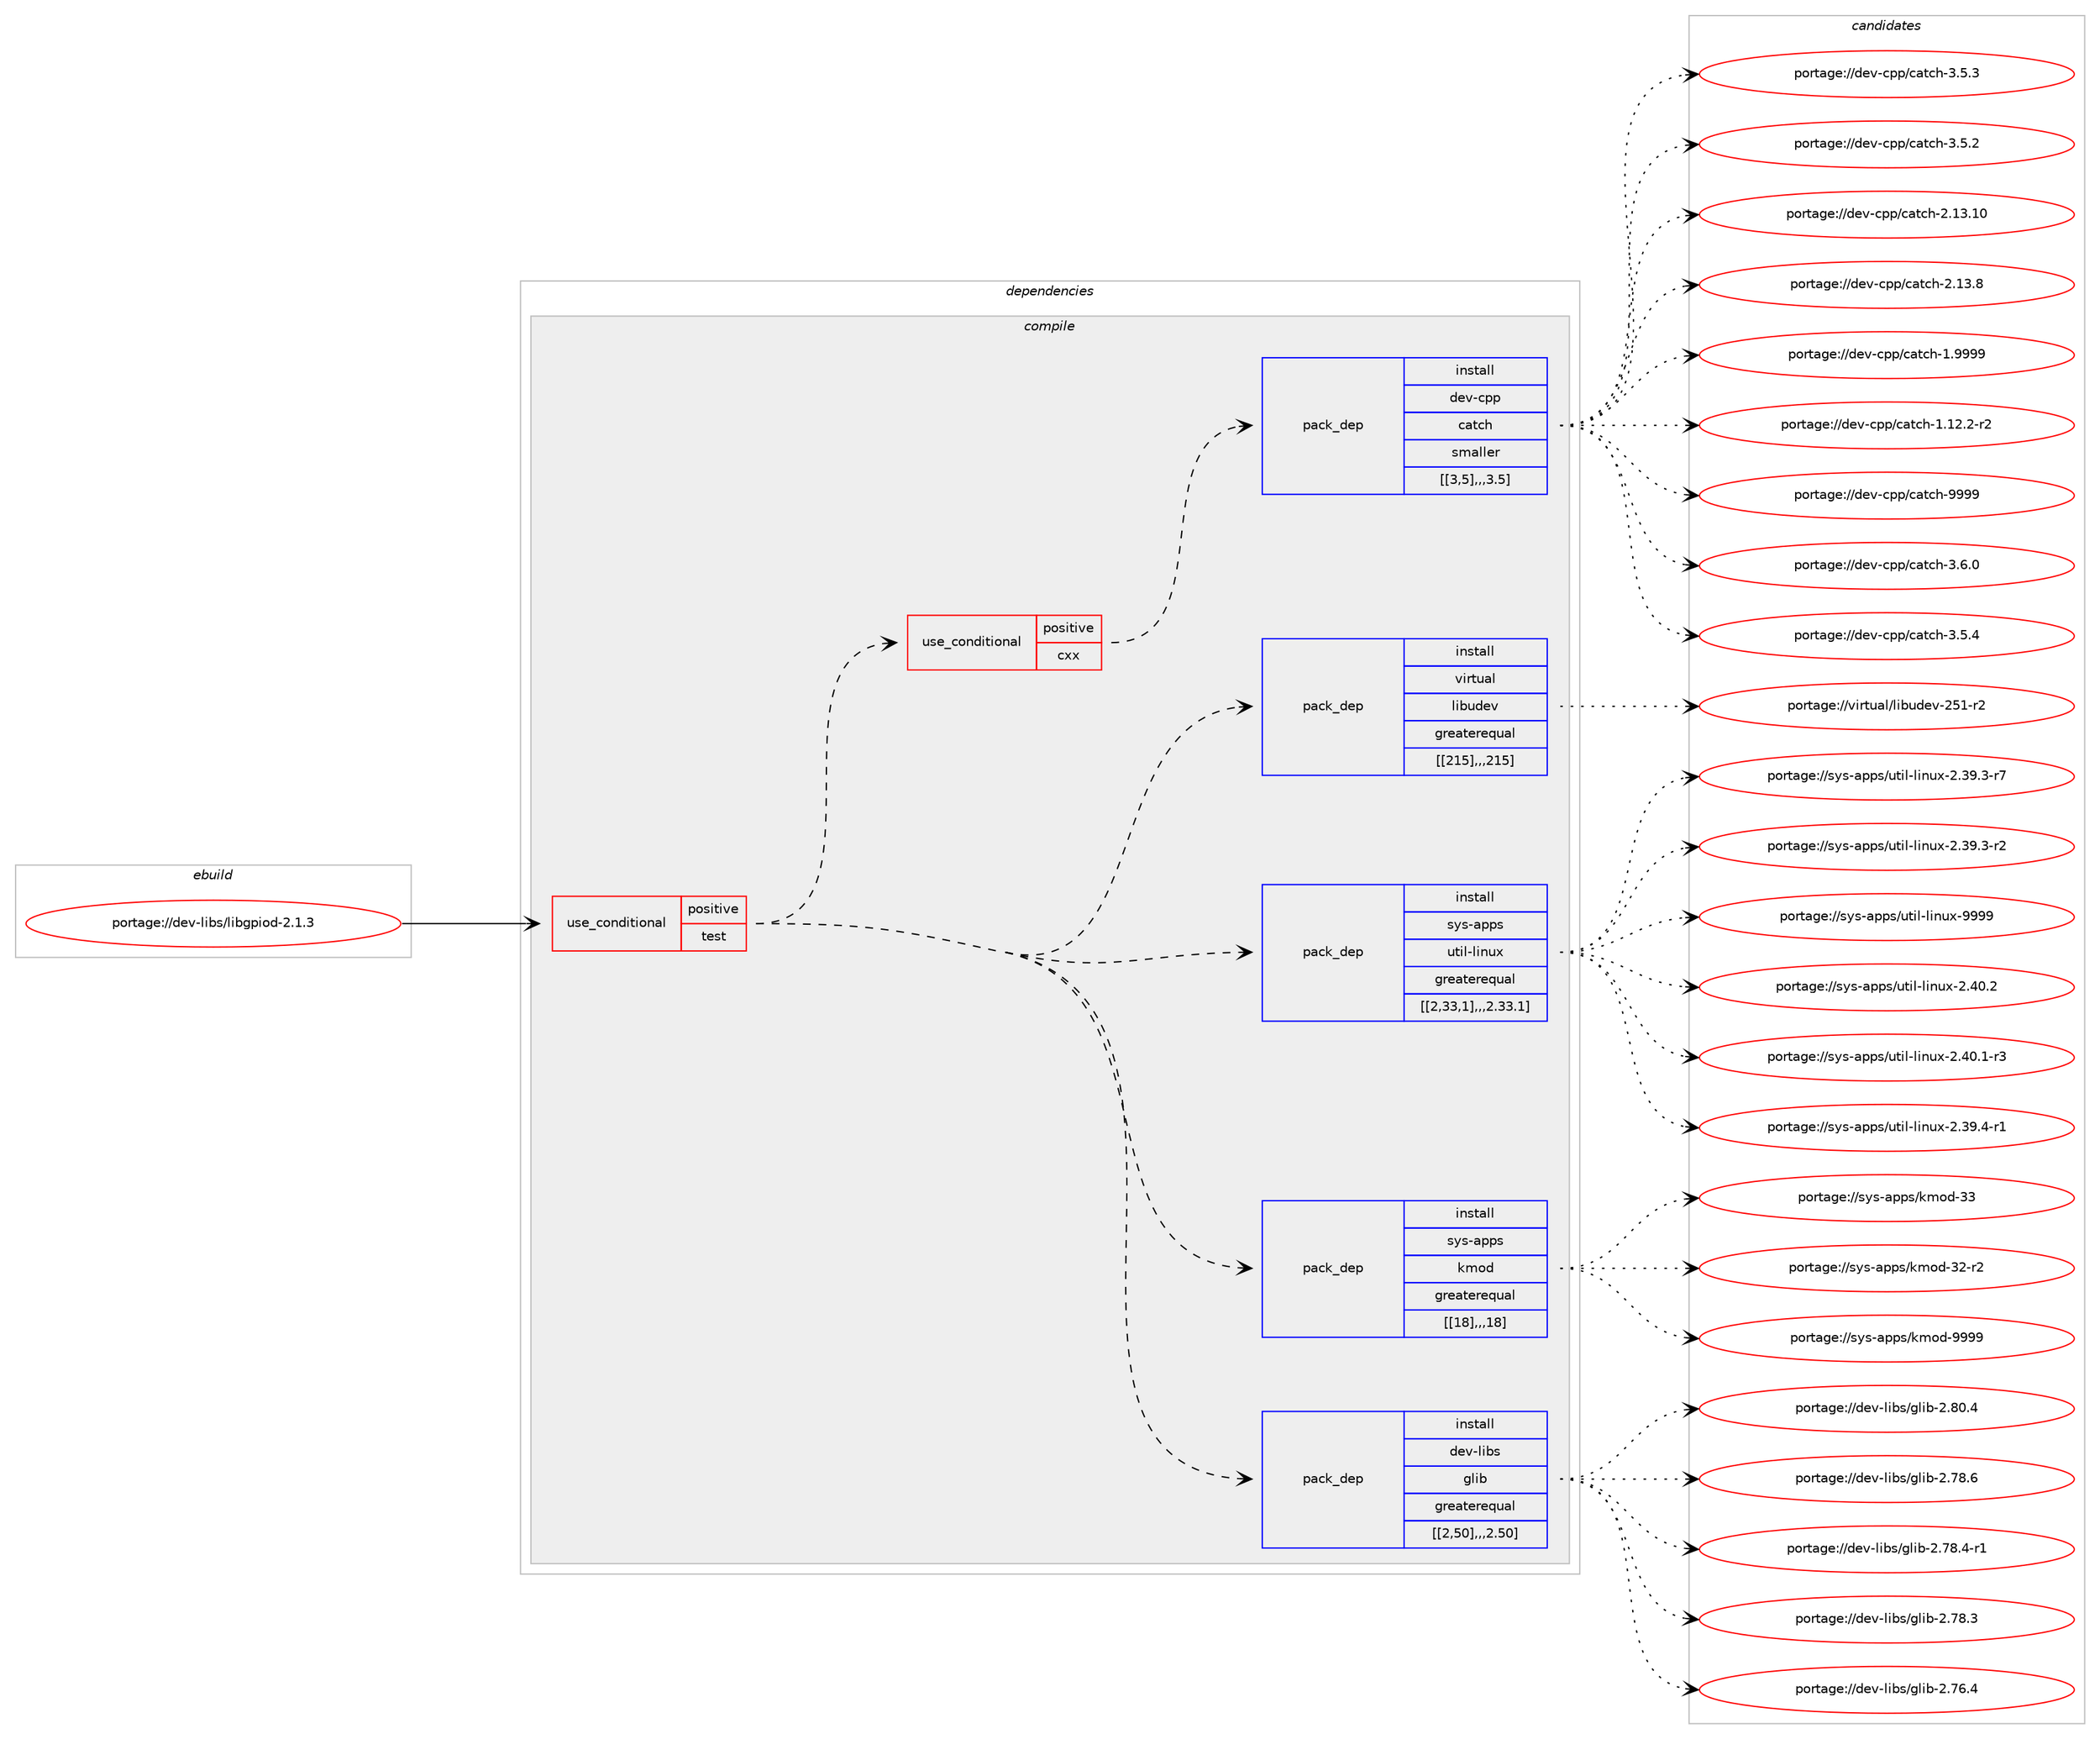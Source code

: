 digraph prolog {

# *************
# Graph options
# *************

newrank=true;
concentrate=true;
compound=true;
graph [rankdir=LR,fontname=Helvetica,fontsize=10,ranksep=1.5];#, ranksep=2.5, nodesep=0.2];
edge  [arrowhead=vee];
node  [fontname=Helvetica,fontsize=10];

# **********
# The ebuild
# **********

subgraph cluster_leftcol {
color=gray;
label=<<i>ebuild</i>>;
id [label="portage://dev-libs/libgpiod-2.1.3", color=red, width=4, href="../dev-libs/libgpiod-2.1.3.svg"];
}

# ****************
# The dependencies
# ****************

subgraph cluster_midcol {
color=gray;
label=<<i>dependencies</i>>;
subgraph cluster_compile {
fillcolor="#eeeeee";
style=filled;
label=<<i>compile</i>>;
subgraph cond27270 {
dependency110948 [label=<<TABLE BORDER="0" CELLBORDER="1" CELLSPACING="0" CELLPADDING="4"><TR><TD ROWSPAN="3" CELLPADDING="10">use_conditional</TD></TR><TR><TD>positive</TD></TR><TR><TD>test</TD></TR></TABLE>>, shape=none, color=red];
subgraph pack82514 {
dependency110949 [label=<<TABLE BORDER="0" CELLBORDER="1" CELLSPACING="0" CELLPADDING="4" WIDTH="220"><TR><TD ROWSPAN="6" CELLPADDING="30">pack_dep</TD></TR><TR><TD WIDTH="110">install</TD></TR><TR><TD>dev-libs</TD></TR><TR><TD>glib</TD></TR><TR><TD>greaterequal</TD></TR><TR><TD>[[2,50],,,2.50]</TD></TR></TABLE>>, shape=none, color=blue];
}
dependency110948:e -> dependency110949:w [weight=20,style="dashed",arrowhead="vee"];
subgraph pack82515 {
dependency110950 [label=<<TABLE BORDER="0" CELLBORDER="1" CELLSPACING="0" CELLPADDING="4" WIDTH="220"><TR><TD ROWSPAN="6" CELLPADDING="30">pack_dep</TD></TR><TR><TD WIDTH="110">install</TD></TR><TR><TD>sys-apps</TD></TR><TR><TD>kmod</TD></TR><TR><TD>greaterequal</TD></TR><TR><TD>[[18],,,18]</TD></TR></TABLE>>, shape=none, color=blue];
}
dependency110948:e -> dependency110950:w [weight=20,style="dashed",arrowhead="vee"];
subgraph pack82516 {
dependency110951 [label=<<TABLE BORDER="0" CELLBORDER="1" CELLSPACING="0" CELLPADDING="4" WIDTH="220"><TR><TD ROWSPAN="6" CELLPADDING="30">pack_dep</TD></TR><TR><TD WIDTH="110">install</TD></TR><TR><TD>sys-apps</TD></TR><TR><TD>util-linux</TD></TR><TR><TD>greaterequal</TD></TR><TR><TD>[[2,33,1],,,2.33.1]</TD></TR></TABLE>>, shape=none, color=blue];
}
dependency110948:e -> dependency110951:w [weight=20,style="dashed",arrowhead="vee"];
subgraph pack82517 {
dependency110952 [label=<<TABLE BORDER="0" CELLBORDER="1" CELLSPACING="0" CELLPADDING="4" WIDTH="220"><TR><TD ROWSPAN="6" CELLPADDING="30">pack_dep</TD></TR><TR><TD WIDTH="110">install</TD></TR><TR><TD>virtual</TD></TR><TR><TD>libudev</TD></TR><TR><TD>greaterequal</TD></TR><TR><TD>[[215],,,215]</TD></TR></TABLE>>, shape=none, color=blue];
}
dependency110948:e -> dependency110952:w [weight=20,style="dashed",arrowhead="vee"];
subgraph cond27271 {
dependency110953 [label=<<TABLE BORDER="0" CELLBORDER="1" CELLSPACING="0" CELLPADDING="4"><TR><TD ROWSPAN="3" CELLPADDING="10">use_conditional</TD></TR><TR><TD>positive</TD></TR><TR><TD>cxx</TD></TR></TABLE>>, shape=none, color=red];
subgraph pack82518 {
dependency110954 [label=<<TABLE BORDER="0" CELLBORDER="1" CELLSPACING="0" CELLPADDING="4" WIDTH="220"><TR><TD ROWSPAN="6" CELLPADDING="30">pack_dep</TD></TR><TR><TD WIDTH="110">install</TD></TR><TR><TD>dev-cpp</TD></TR><TR><TD>catch</TD></TR><TR><TD>smaller</TD></TR><TR><TD>[[3,5],,,3.5]</TD></TR></TABLE>>, shape=none, color=blue];
}
dependency110953:e -> dependency110954:w [weight=20,style="dashed",arrowhead="vee"];
}
dependency110948:e -> dependency110953:w [weight=20,style="dashed",arrowhead="vee"];
}
id:e -> dependency110948:w [weight=20,style="solid",arrowhead="vee"];
}
subgraph cluster_compileandrun {
fillcolor="#eeeeee";
style=filled;
label=<<i>compile and run</i>>;
}
subgraph cluster_run {
fillcolor="#eeeeee";
style=filled;
label=<<i>run</i>>;
}
}

# **************
# The candidates
# **************

subgraph cluster_choices {
rank=same;
color=gray;
label=<<i>candidates</i>>;

subgraph choice82514 {
color=black;
nodesep=1;
choice1001011184510810598115471031081059845504656484652 [label="portage://dev-libs/glib-2.80.4", color=red, width=4,href="../dev-libs/glib-2.80.4.svg"];
choice1001011184510810598115471031081059845504655564654 [label="portage://dev-libs/glib-2.78.6", color=red, width=4,href="../dev-libs/glib-2.78.6.svg"];
choice10010111845108105981154710310810598455046555646524511449 [label="portage://dev-libs/glib-2.78.4-r1", color=red, width=4,href="../dev-libs/glib-2.78.4-r1.svg"];
choice1001011184510810598115471031081059845504655564651 [label="portage://dev-libs/glib-2.78.3", color=red, width=4,href="../dev-libs/glib-2.78.3.svg"];
choice1001011184510810598115471031081059845504655544652 [label="portage://dev-libs/glib-2.76.4", color=red, width=4,href="../dev-libs/glib-2.76.4.svg"];
dependency110949:e -> choice1001011184510810598115471031081059845504656484652:w [style=dotted,weight="100"];
dependency110949:e -> choice1001011184510810598115471031081059845504655564654:w [style=dotted,weight="100"];
dependency110949:e -> choice10010111845108105981154710310810598455046555646524511449:w [style=dotted,weight="100"];
dependency110949:e -> choice1001011184510810598115471031081059845504655564651:w [style=dotted,weight="100"];
dependency110949:e -> choice1001011184510810598115471031081059845504655544652:w [style=dotted,weight="100"];
}
subgraph choice82515 {
color=black;
nodesep=1;
choice1151211154597112112115471071091111004557575757 [label="portage://sys-apps/kmod-9999", color=red, width=4,href="../sys-apps/kmod-9999.svg"];
choice115121115459711211211547107109111100455151 [label="portage://sys-apps/kmod-33", color=red, width=4,href="../sys-apps/kmod-33.svg"];
choice1151211154597112112115471071091111004551504511450 [label="portage://sys-apps/kmod-32-r2", color=red, width=4,href="../sys-apps/kmod-32-r2.svg"];
dependency110950:e -> choice1151211154597112112115471071091111004557575757:w [style=dotted,weight="100"];
dependency110950:e -> choice115121115459711211211547107109111100455151:w [style=dotted,weight="100"];
dependency110950:e -> choice1151211154597112112115471071091111004551504511450:w [style=dotted,weight="100"];
}
subgraph choice82516 {
color=black;
nodesep=1;
choice115121115459711211211547117116105108451081051101171204557575757 [label="portage://sys-apps/util-linux-9999", color=red, width=4,href="../sys-apps/util-linux-9999.svg"];
choice1151211154597112112115471171161051084510810511011712045504652484650 [label="portage://sys-apps/util-linux-2.40.2", color=red, width=4,href="../sys-apps/util-linux-2.40.2.svg"];
choice11512111545971121121154711711610510845108105110117120455046524846494511451 [label="portage://sys-apps/util-linux-2.40.1-r3", color=red, width=4,href="../sys-apps/util-linux-2.40.1-r3.svg"];
choice11512111545971121121154711711610510845108105110117120455046515746524511449 [label="portage://sys-apps/util-linux-2.39.4-r1", color=red, width=4,href="../sys-apps/util-linux-2.39.4-r1.svg"];
choice11512111545971121121154711711610510845108105110117120455046515746514511455 [label="portage://sys-apps/util-linux-2.39.3-r7", color=red, width=4,href="../sys-apps/util-linux-2.39.3-r7.svg"];
choice11512111545971121121154711711610510845108105110117120455046515746514511450 [label="portage://sys-apps/util-linux-2.39.3-r2", color=red, width=4,href="../sys-apps/util-linux-2.39.3-r2.svg"];
dependency110951:e -> choice115121115459711211211547117116105108451081051101171204557575757:w [style=dotted,weight="100"];
dependency110951:e -> choice1151211154597112112115471171161051084510810511011712045504652484650:w [style=dotted,weight="100"];
dependency110951:e -> choice11512111545971121121154711711610510845108105110117120455046524846494511451:w [style=dotted,weight="100"];
dependency110951:e -> choice11512111545971121121154711711610510845108105110117120455046515746524511449:w [style=dotted,weight="100"];
dependency110951:e -> choice11512111545971121121154711711610510845108105110117120455046515746514511455:w [style=dotted,weight="100"];
dependency110951:e -> choice11512111545971121121154711711610510845108105110117120455046515746514511450:w [style=dotted,weight="100"];
}
subgraph choice82517 {
color=black;
nodesep=1;
choice118105114116117971084710810598117100101118455053494511450 [label="portage://virtual/libudev-251-r2", color=red, width=4,href="../virtual/libudev-251-r2.svg"];
dependency110952:e -> choice118105114116117971084710810598117100101118455053494511450:w [style=dotted,weight="100"];
}
subgraph choice82518 {
color=black;
nodesep=1;
choice1001011184599112112479997116991044557575757 [label="portage://dev-cpp/catch-9999", color=red, width=4,href="../dev-cpp/catch-9999.svg"];
choice100101118459911211247999711699104455146544648 [label="portage://dev-cpp/catch-3.6.0", color=red, width=4,href="../dev-cpp/catch-3.6.0.svg"];
choice100101118459911211247999711699104455146534652 [label="portage://dev-cpp/catch-3.5.4", color=red, width=4,href="../dev-cpp/catch-3.5.4.svg"];
choice100101118459911211247999711699104455146534651 [label="portage://dev-cpp/catch-3.5.3", color=red, width=4,href="../dev-cpp/catch-3.5.3.svg"];
choice100101118459911211247999711699104455146534650 [label="portage://dev-cpp/catch-3.5.2", color=red, width=4,href="../dev-cpp/catch-3.5.2.svg"];
choice1001011184599112112479997116991044550464951464948 [label="portage://dev-cpp/catch-2.13.10", color=red, width=4,href="../dev-cpp/catch-2.13.10.svg"];
choice10010111845991121124799971169910445504649514656 [label="portage://dev-cpp/catch-2.13.8", color=red, width=4,href="../dev-cpp/catch-2.13.8.svg"];
choice10010111845991121124799971169910445494657575757 [label="portage://dev-cpp/catch-1.9999", color=red, width=4,href="../dev-cpp/catch-1.9999.svg"];
choice100101118459911211247999711699104454946495046504511450 [label="portage://dev-cpp/catch-1.12.2-r2", color=red, width=4,href="../dev-cpp/catch-1.12.2-r2.svg"];
dependency110954:e -> choice1001011184599112112479997116991044557575757:w [style=dotted,weight="100"];
dependency110954:e -> choice100101118459911211247999711699104455146544648:w [style=dotted,weight="100"];
dependency110954:e -> choice100101118459911211247999711699104455146534652:w [style=dotted,weight="100"];
dependency110954:e -> choice100101118459911211247999711699104455146534651:w [style=dotted,weight="100"];
dependency110954:e -> choice100101118459911211247999711699104455146534650:w [style=dotted,weight="100"];
dependency110954:e -> choice1001011184599112112479997116991044550464951464948:w [style=dotted,weight="100"];
dependency110954:e -> choice10010111845991121124799971169910445504649514656:w [style=dotted,weight="100"];
dependency110954:e -> choice10010111845991121124799971169910445494657575757:w [style=dotted,weight="100"];
dependency110954:e -> choice100101118459911211247999711699104454946495046504511450:w [style=dotted,weight="100"];
}
}

}
